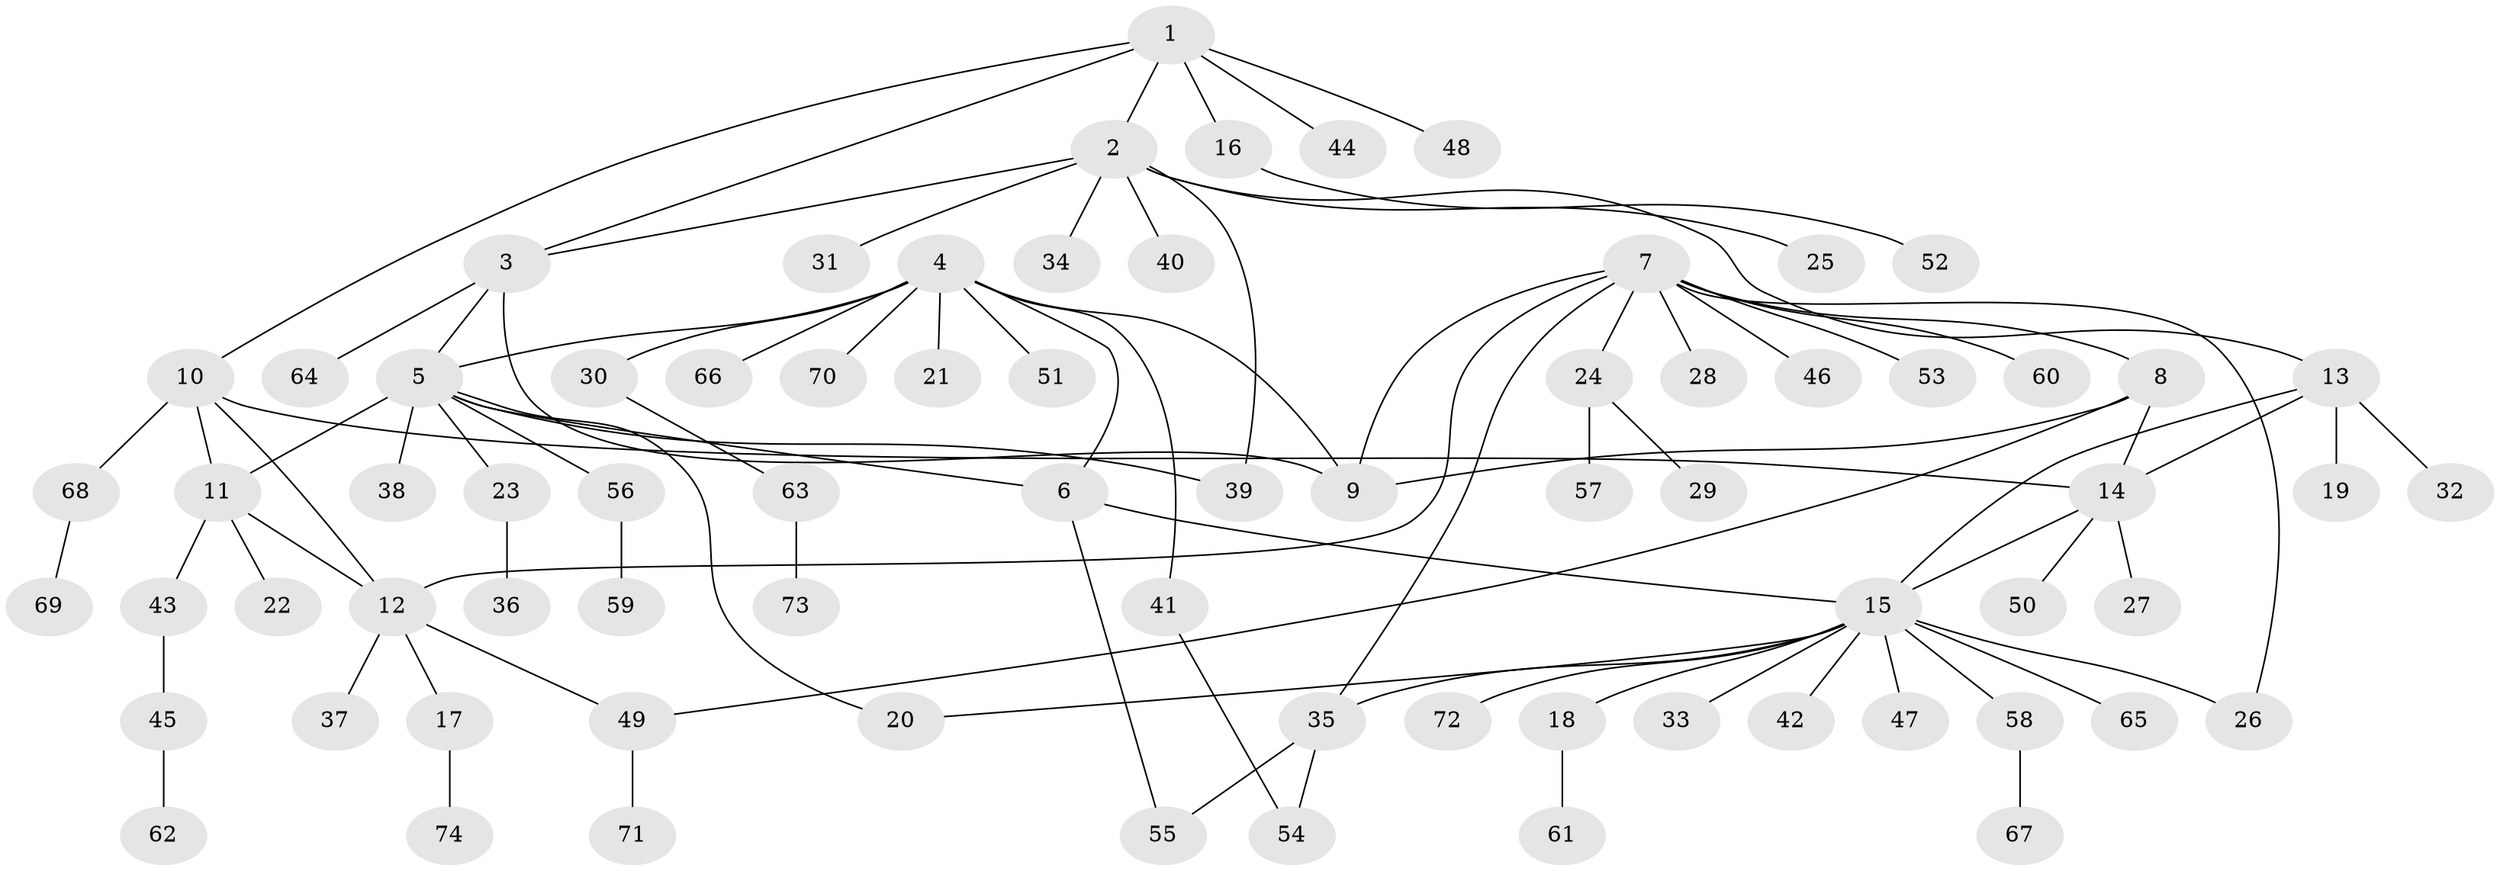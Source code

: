 // Generated by graph-tools (version 1.1) at 2025/26/03/09/25 03:26:49]
// undirected, 74 vertices, 91 edges
graph export_dot {
graph [start="1"]
  node [color=gray90,style=filled];
  1;
  2;
  3;
  4;
  5;
  6;
  7;
  8;
  9;
  10;
  11;
  12;
  13;
  14;
  15;
  16;
  17;
  18;
  19;
  20;
  21;
  22;
  23;
  24;
  25;
  26;
  27;
  28;
  29;
  30;
  31;
  32;
  33;
  34;
  35;
  36;
  37;
  38;
  39;
  40;
  41;
  42;
  43;
  44;
  45;
  46;
  47;
  48;
  49;
  50;
  51;
  52;
  53;
  54;
  55;
  56;
  57;
  58;
  59;
  60;
  61;
  62;
  63;
  64;
  65;
  66;
  67;
  68;
  69;
  70;
  71;
  72;
  73;
  74;
  1 -- 2;
  1 -- 3;
  1 -- 10;
  1 -- 16;
  1 -- 44;
  1 -- 48;
  2 -- 3;
  2 -- 13;
  2 -- 25;
  2 -- 31;
  2 -- 34;
  2 -- 39;
  2 -- 40;
  3 -- 5;
  3 -- 9;
  3 -- 64;
  4 -- 5;
  4 -- 6;
  4 -- 9;
  4 -- 21;
  4 -- 30;
  4 -- 41;
  4 -- 51;
  4 -- 66;
  4 -- 70;
  5 -- 6;
  5 -- 11;
  5 -- 20;
  5 -- 23;
  5 -- 38;
  5 -- 39;
  5 -- 56;
  6 -- 15;
  6 -- 55;
  7 -- 8;
  7 -- 9;
  7 -- 12;
  7 -- 24;
  7 -- 26;
  7 -- 28;
  7 -- 35;
  7 -- 46;
  7 -- 53;
  7 -- 60;
  8 -- 9;
  8 -- 14;
  8 -- 49;
  10 -- 11;
  10 -- 12;
  10 -- 14;
  10 -- 68;
  11 -- 12;
  11 -- 22;
  11 -- 43;
  12 -- 17;
  12 -- 37;
  12 -- 49;
  13 -- 14;
  13 -- 15;
  13 -- 19;
  13 -- 32;
  14 -- 15;
  14 -- 27;
  14 -- 50;
  15 -- 18;
  15 -- 20;
  15 -- 26;
  15 -- 33;
  15 -- 35;
  15 -- 42;
  15 -- 47;
  15 -- 58;
  15 -- 65;
  15 -- 72;
  16 -- 52;
  17 -- 74;
  18 -- 61;
  23 -- 36;
  24 -- 29;
  24 -- 57;
  30 -- 63;
  35 -- 54;
  35 -- 55;
  41 -- 54;
  43 -- 45;
  45 -- 62;
  49 -- 71;
  56 -- 59;
  58 -- 67;
  63 -- 73;
  68 -- 69;
}
